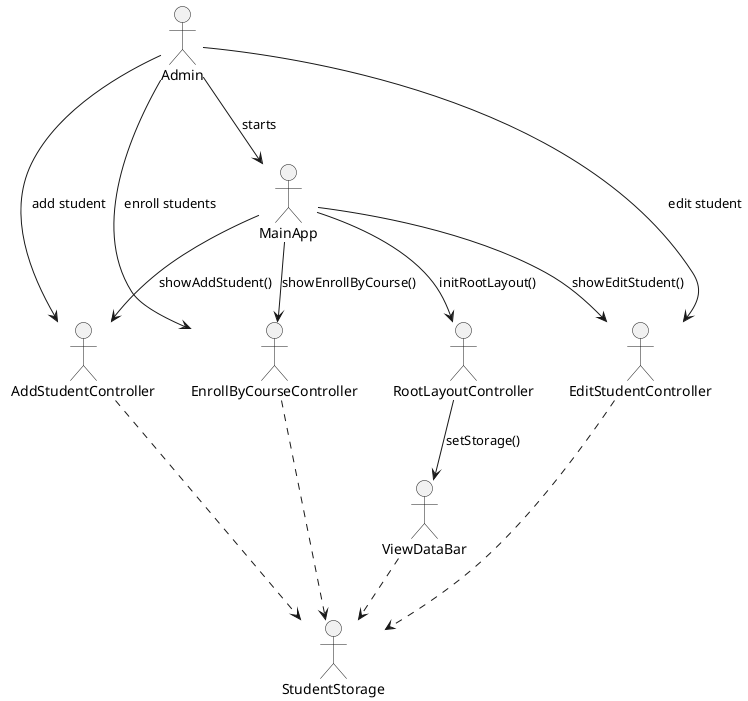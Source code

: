 @startuml system
skinparam classAttributeIconSize 0

actor Admin

MainApp --> RootLayoutController : initRootLayout()
MainApp --> AddStudentController : showAddStudent()
MainApp --> EditStudentController : showEditStudent()
MainApp --> EnrollByCourseController : showEnrollByCourse()

RootLayoutController --> ViewDataBar : setStorage()

Admin --> MainApp : starts
Admin --> AddStudentController : add student
Admin --> EditStudentController : edit student
Admin --> EnrollByCourseController : enroll students

AddStudentController ..> StudentStorage
EditStudentController ..> StudentStorage
EnrollByCourseController ..> StudentStorage
ViewDataBar ..> StudentStorage

@enduml